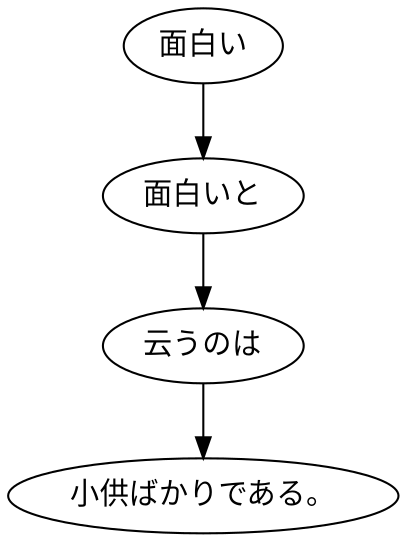 digraph graph633 {
	node0 [label="面白い"];
	node1 [label="面白いと"];
	node2 [label="云うのは"];
	node3 [label="小供ばかりである。"];
	node0 -> node1;
	node1 -> node2;
	node2 -> node3;
}
